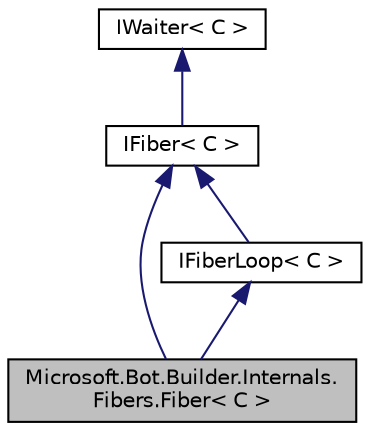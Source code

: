 digraph "Microsoft.Bot.Builder.Internals.Fibers.Fiber&lt; C &gt;"
{
  edge [fontname="Helvetica",fontsize="10",labelfontname="Helvetica",labelfontsize="10"];
  node [fontname="Helvetica",fontsize="10",shape=record];
  Node1 [label="Microsoft.Bot.Builder.Internals.\lFibers.Fiber\< C \>",height=0.2,width=0.4,color="black", fillcolor="grey75", style="filled", fontcolor="black"];
  Node2 -> Node1 [dir="back",color="midnightblue",fontsize="10",style="solid",fontname="Helvetica"];
  Node2 [label="IFiber\< C \>",height=0.2,width=0.4,color="black", fillcolor="white", style="filled",URL="$d3/d48/interface_microsoft_1_1_bot_1_1_builder_1_1_internals_1_1_fibers_1_1_i_fiber.html"];
  Node3 -> Node2 [dir="back",color="midnightblue",fontsize="10",style="solid",fontname="Helvetica"];
  Node3 [label="IWaiter\< C \>",height=0.2,width=0.4,color="black", fillcolor="white", style="filled",URL="$d3/d42/interface_microsoft_1_1_bot_1_1_builder_1_1_internals_1_1_fibers_1_1_i_waiter.html"];
  Node4 -> Node1 [dir="back",color="midnightblue",fontsize="10",style="solid",fontname="Helvetica"];
  Node4 [label="IFiberLoop\< C \>",height=0.2,width=0.4,color="black", fillcolor="white", style="filled",URL="$d3/d08/interface_microsoft_1_1_bot_1_1_builder_1_1_internals_1_1_fibers_1_1_i_fiber_loop.html"];
  Node2 -> Node4 [dir="back",color="midnightblue",fontsize="10",style="solid",fontname="Helvetica"];
}

